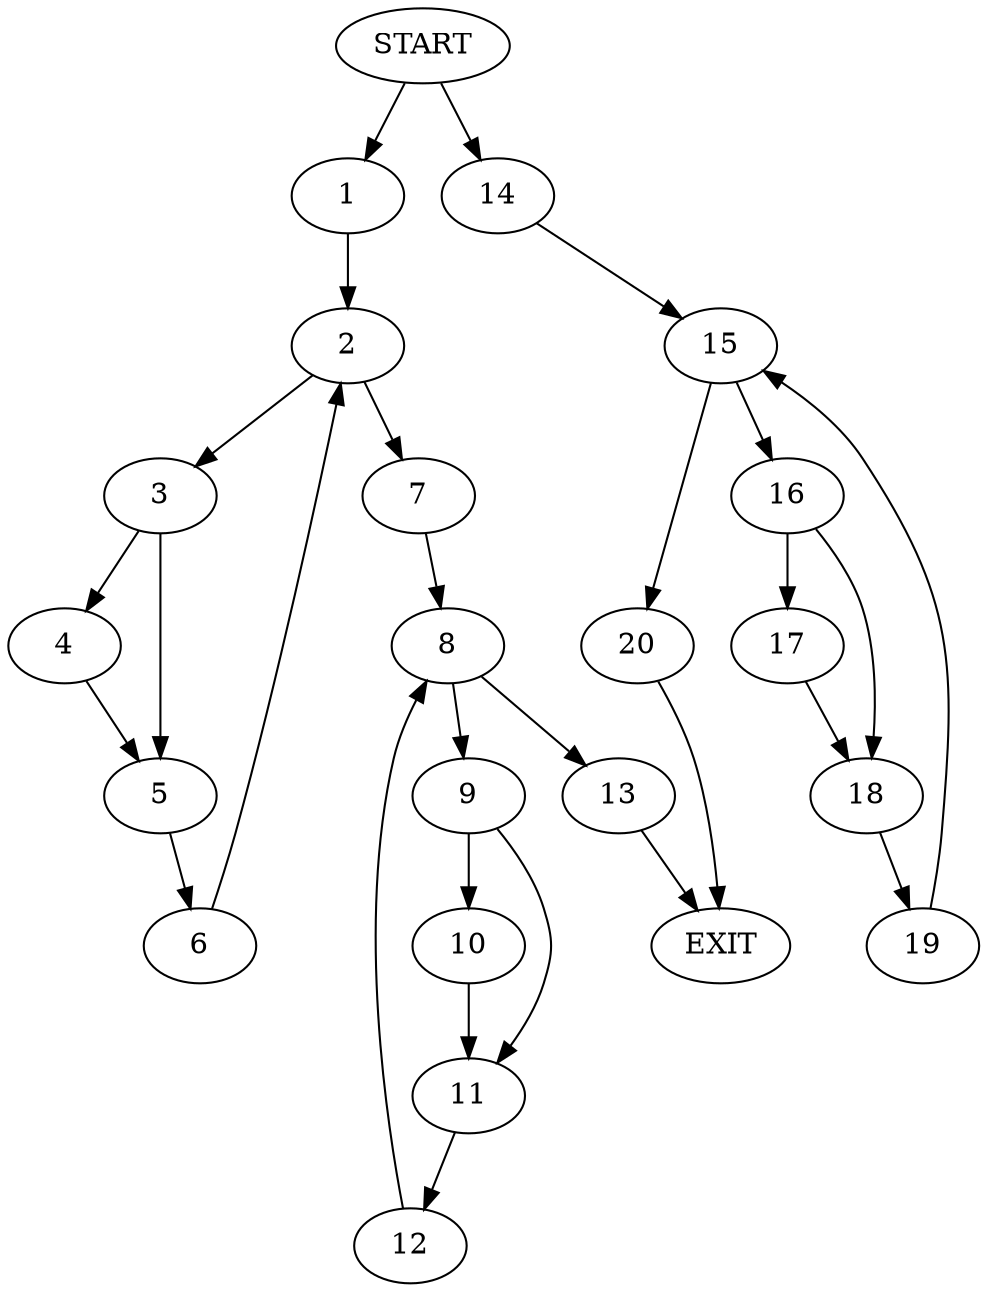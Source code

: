 digraph { 
0 [label="START"];
1;
2;
3;
4;
5;
6;
7;
8;
9;
10;
11;
12;
13;
14;
15;
16;
17;
18;
19;
20;
21[label="EXIT"];
0 -> 1;
0 -> 14;
1 -> 2;
2 -> 3;
2 -> 7;
3 -> 4;
3 -> 5;
4 -> 5;
5 -> 6;
6 -> 2;
7 -> 8;
8 -> 9;
8 -> 13;
9 -> 10;
9 -> 11;
10 -> 11;
11 -> 12;
12 -> 8;
13 -> 21;
14 -> 15;
15 -> 16;
15 -> 20;
16 -> 17;
16 -> 18;
17 -> 18;
18 -> 19;
19 -> 15;
20 -> 21;
}